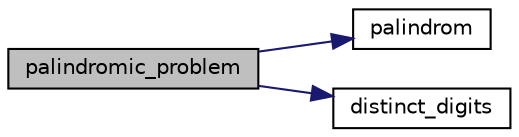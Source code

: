 digraph "palindromic_problem"
{
  edge [fontname="Helvetica",fontsize="10",labelfontname="Helvetica",labelfontsize="10"];
  node [fontname="Helvetica",fontsize="10",shape=record];
  rankdir="LR";
  Node330 [label="palindromic_problem",height=0.2,width=0.4,color="black", fillcolor="grey75", style="filled", fontcolor="black"];
  Node330 -> Node331 [color="midnightblue",fontsize="10",style="solid",fontname="Helvetica"];
  Node331 [label="palindrom",height=0.2,width=0.4,color="black", fillcolor="white", style="filled",URL="$d5/d3f/test_8_c.html#a7baf85389f06cdc8fd52abec6149b37a"];
  Node330 -> Node332 [color="midnightblue",fontsize="10",style="solid",fontname="Helvetica"];
  Node332 [label="distinct_digits",height=0.2,width=0.4,color="black", fillcolor="white", style="filled",URL="$d5/d3f/test_8_c.html#a6ce22fc76728a3d654b9d24f6883d20a"];
}
